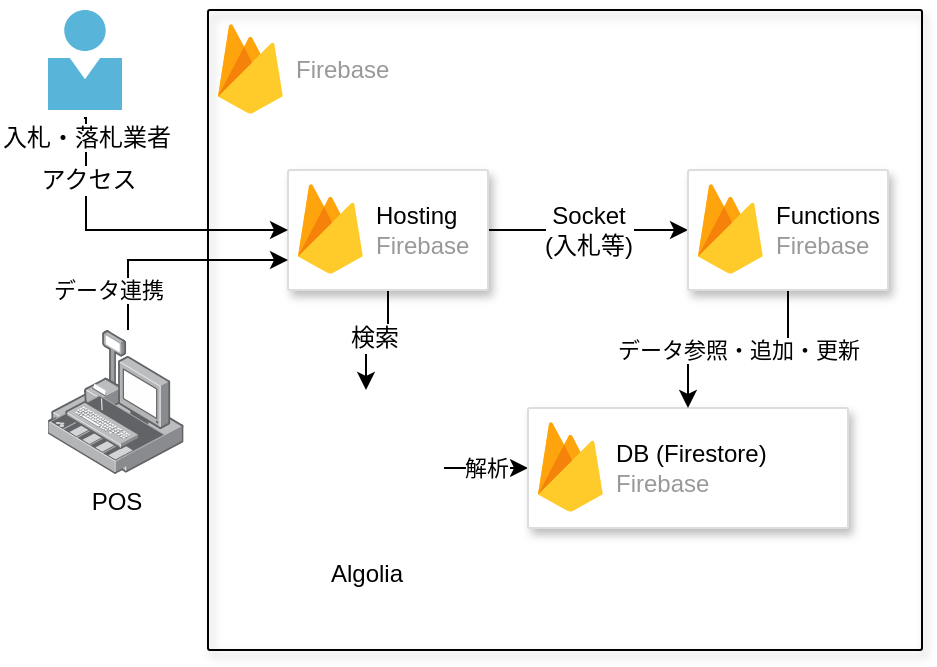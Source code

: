 <mxfile version="11.0.8" type="github"><diagram id="rBuDUaG9lVaY-u5IBaDv" name="Page-1"><mxGraphModel dx="946" dy="641" grid="1" gridSize="10" guides="1" tooltips="1" connect="1" arrows="1" fold="1" page="1" pageScale="1" pageWidth="1169" pageHeight="826" math="0" shadow="0"><root><mxCell id="0"/><mxCell id="1" parent="0"/><mxCell id="3nc2xicWRwnyqjzi7Lqt-6" value="" style="strokeColor=#000000;fillColor=none;shadow=1;strokeWidth=1;rounded=1;absoluteArcSize=1;arcSize=2;" vertex="1" parent="1"><mxGeometry x="120" y="40" width="357" height="320" as="geometry"/></mxCell><mxCell id="3nc2xicWRwnyqjzi7Lqt-7" value="Firebase" style="dashed=0;connectable=0;html=1;fillColor=#5184F3;strokeColor=none;shape=mxgraph.gcp2.firebase;part=1;labelPosition=right;verticalLabelPosition=middle;align=left;verticalAlign=middle;spacingLeft=5;fontColor=#999999;fontSize=12;" vertex="1" parent="3nc2xicWRwnyqjzi7Lqt-6"><mxGeometry width="32.4" height="45" relative="1" as="geometry"><mxPoint x="5" y="7" as="offset"/></mxGeometry></mxCell><mxCell id="3nc2xicWRwnyqjzi7Lqt-20" style="edgeStyle=orthogonalEdgeStyle;rounded=0;orthogonalLoop=1;jettySize=auto;html=1;" edge="1" parent="3nc2xicWRwnyqjzi7Lqt-6" source="3nc2xicWRwnyqjzi7Lqt-8" target="3nc2xicWRwnyqjzi7Lqt-3"><mxGeometry relative="1" as="geometry"/></mxCell><mxCell id="3nc2xicWRwnyqjzi7Lqt-21" value="検索" style="text;html=1;resizable=0;points=[];align=center;verticalAlign=middle;labelBackgroundColor=#ffffff;" vertex="1" connectable="0" parent="3nc2xicWRwnyqjzi7Lqt-20"><mxGeometry x="0.049" y="-1" relative="1" as="geometry"><mxPoint as="offset"/></mxGeometry></mxCell><mxCell id="3nc2xicWRwnyqjzi7Lqt-23" style="edgeStyle=orthogonalEdgeStyle;rounded=0;orthogonalLoop=1;jettySize=auto;html=1;entryX=0;entryY=0.5;entryDx=0;entryDy=0;" edge="1" parent="3nc2xicWRwnyqjzi7Lqt-6" source="3nc2xicWRwnyqjzi7Lqt-8" target="3nc2xicWRwnyqjzi7Lqt-18"><mxGeometry relative="1" as="geometry"/></mxCell><mxCell id="3nc2xicWRwnyqjzi7Lqt-24" value="Socket&lt;br&gt;(入札等)" style="text;html=1;resizable=0;points=[];align=center;verticalAlign=middle;labelBackgroundColor=#ffffff;" vertex="1" connectable="0" parent="3nc2xicWRwnyqjzi7Lqt-23"><mxGeometry x="-0.2" y="2" relative="1" as="geometry"><mxPoint x="10" y="2" as="offset"/></mxGeometry></mxCell><mxCell id="3nc2xicWRwnyqjzi7Lqt-8" value="" style="strokeColor=#dddddd;fillColor=#ffffff;shadow=1;strokeWidth=1;rounded=1;absoluteArcSize=1;arcSize=2;" vertex="1" parent="3nc2xicWRwnyqjzi7Lqt-6"><mxGeometry x="40" y="80" width="100" height="60" as="geometry"/></mxCell><mxCell id="3nc2xicWRwnyqjzi7Lqt-9" value="&lt;font color=&quot;#000000&quot;&gt;&lt;span&gt;Hosting&lt;br&gt;&lt;/span&gt;&lt;/font&gt;Firebase" style="dashed=0;connectable=0;html=1;fillColor=#5184F3;strokeColor=none;shape=mxgraph.gcp2.firebase;part=1;labelPosition=right;verticalLabelPosition=middle;align=left;verticalAlign=middle;spacingLeft=5;fontColor=#999999;fontSize=12;" vertex="1" parent="3nc2xicWRwnyqjzi7Lqt-8"><mxGeometry width="32.4" height="45" relative="1" as="geometry"><mxPoint x="5" y="7" as="offset"/></mxGeometry></mxCell><mxCell id="3nc2xicWRwnyqjzi7Lqt-22" value="解析" style="edgeStyle=orthogonalEdgeStyle;rounded=0;orthogonalLoop=1;jettySize=auto;html=1;entryX=0;entryY=0.5;entryDx=0;entryDy=0;" edge="1" parent="3nc2xicWRwnyqjzi7Lqt-6" source="3nc2xicWRwnyqjzi7Lqt-3" target="3nc2xicWRwnyqjzi7Lqt-1"><mxGeometry relative="1" as="geometry"/></mxCell><mxCell id="3nc2xicWRwnyqjzi7Lqt-3" value="Algolia" style="shape=image;html=1;verticalAlign=top;verticalLabelPosition=bottom;labelBackgroundColor=#ffffff;imageAspect=0;aspect=fixed;image=https://cdn4.iconfinder.com/data/icons/logos-and-brands/512/12_Algolia_logo_logos-128.png" vertex="1" parent="3nc2xicWRwnyqjzi7Lqt-6"><mxGeometry x="40" y="190" width="78" height="78" as="geometry"/></mxCell><mxCell id="3nc2xicWRwnyqjzi7Lqt-1" value="" style="strokeColor=#dddddd;fillColor=#ffffff;shadow=1;strokeWidth=1;rounded=1;absoluteArcSize=1;arcSize=2;" vertex="1" parent="3nc2xicWRwnyqjzi7Lqt-6"><mxGeometry x="160" y="199" width="160" height="60" as="geometry"/></mxCell><mxCell id="3nc2xicWRwnyqjzi7Lqt-2" value="&lt;font color=&quot;#000000&quot;&gt;DB (Firestore)&lt;/font&gt;&lt;br&gt;Firebase" style="dashed=0;connectable=0;html=1;fillColor=#5184F3;strokeColor=none;shape=mxgraph.gcp2.firebase;part=1;labelPosition=right;verticalLabelPosition=middle;align=left;verticalAlign=middle;spacingLeft=5;fontColor=#999999;fontSize=12;" vertex="1" parent="3nc2xicWRwnyqjzi7Lqt-1"><mxGeometry width="32.4" height="45" relative="1" as="geometry"><mxPoint x="5" y="7" as="offset"/></mxGeometry></mxCell><mxCell id="3nc2xicWRwnyqjzi7Lqt-25" value="データ参照・追加・更新" style="edgeStyle=orthogonalEdgeStyle;rounded=0;orthogonalLoop=1;jettySize=auto;html=1;" edge="1" parent="3nc2xicWRwnyqjzi7Lqt-6" source="3nc2xicWRwnyqjzi7Lqt-18" target="3nc2xicWRwnyqjzi7Lqt-1"><mxGeometry relative="1" as="geometry"/></mxCell><mxCell id="3nc2xicWRwnyqjzi7Lqt-18" value="" style="strokeColor=#dddddd;fillColor=#ffffff;shadow=1;strokeWidth=1;rounded=1;absoluteArcSize=1;arcSize=2;" vertex="1" parent="3nc2xicWRwnyqjzi7Lqt-6"><mxGeometry x="240" y="80" width="100" height="60" as="geometry"/></mxCell><mxCell id="3nc2xicWRwnyqjzi7Lqt-19" value="&lt;font color=&quot;#000000&quot;&gt;Functions&lt;/font&gt;&lt;br&gt;Firebase" style="dashed=0;connectable=0;html=1;fillColor=#5184F3;strokeColor=none;shape=mxgraph.gcp2.firebase;part=1;labelPosition=right;verticalLabelPosition=middle;align=left;verticalAlign=middle;spacingLeft=5;fontColor=#999999;fontSize=12;" vertex="1" parent="3nc2xicWRwnyqjzi7Lqt-18"><mxGeometry width="32.4" height="45" relative="1" as="geometry"><mxPoint x="5" y="7" as="offset"/></mxGeometry></mxCell><mxCell id="3nc2xicWRwnyqjzi7Lqt-10" style="edgeStyle=orthogonalEdgeStyle;rounded=0;orthogonalLoop=1;jettySize=auto;html=1;entryX=0;entryY=0.5;entryDx=0;entryDy=0;exitX=0.486;exitY=1.04;exitDx=0;exitDy=0;exitPerimeter=0;" edge="1" parent="1" source="3nc2xicWRwnyqjzi7Lqt-4"><mxGeometry relative="1" as="geometry"><Array as="points"><mxPoint x="59" y="92"/><mxPoint x="59" y="174"/><mxPoint x="160" y="174"/></Array></mxGeometry></mxCell><mxCell id="3nc2xicWRwnyqjzi7Lqt-11" value="アクセス" style="text;html=1;resizable=0;points=[];align=center;verticalAlign=middle;labelBackgroundColor=#ffffff;" vertex="1" connectable="0" parent="3nc2xicWRwnyqjzi7Lqt-10"><mxGeometry x="-0.123" y="-1" relative="1" as="geometry"><mxPoint as="offset"/></mxGeometry></mxCell><mxCell id="3nc2xicWRwnyqjzi7Lqt-12" style="edgeStyle=orthogonalEdgeStyle;rounded=0;orthogonalLoop=1;jettySize=auto;html=1;entryX=0;entryY=0.5;entryDx=0;entryDy=0;exitX=0.486;exitY=1.08;exitDx=0;exitDy=0;exitPerimeter=0;" edge="1" parent="1" source="3nc2xicWRwnyqjzi7Lqt-4" target="3nc2xicWRwnyqjzi7Lqt-8"><mxGeometry relative="1" as="geometry"><Array as="points"><mxPoint x="59" y="94"/><mxPoint x="59" y="150"/></Array></mxGeometry></mxCell><mxCell id="3nc2xicWRwnyqjzi7Lqt-13" value="アクセス" style="text;html=1;resizable=0;points=[];align=center;verticalAlign=middle;labelBackgroundColor=#ffffff;" vertex="1" connectable="0" parent="3nc2xicWRwnyqjzi7Lqt-12"><mxGeometry x="-0.595" y="1" relative="1" as="geometry"><mxPoint as="offset"/></mxGeometry></mxCell><mxCell id="3nc2xicWRwnyqjzi7Lqt-4" value="入札・落札業者" style="aspect=fixed;html=1;perimeter=none;align=center;shadow=0;dashed=0;image;fontSize=12;image=img/lib/mscae/Person.svg;" vertex="1" parent="1"><mxGeometry x="40" y="40" width="37" height="50" as="geometry"/></mxCell><mxCell id="3nc2xicWRwnyqjzi7Lqt-27" value="データ連携" style="edgeStyle=orthogonalEdgeStyle;rounded=0;orthogonalLoop=1;jettySize=auto;html=1;entryX=0;entryY=0.75;entryDx=0;entryDy=0;" edge="1" parent="1" source="3nc2xicWRwnyqjzi7Lqt-26" target="3nc2xicWRwnyqjzi7Lqt-8"><mxGeometry x="-0.652" y="10" relative="1" as="geometry"><Array as="points"><mxPoint x="80" y="165"/></Array><mxPoint as="offset"/></mxGeometry></mxCell><mxCell id="3nc2xicWRwnyqjzi7Lqt-26" value="POS" style="points=[];aspect=fixed;html=1;align=center;shadow=0;dashed=0;image;image=img/lib/allied_telesis/security/POS.svg;strokeColor=#000000;fillColor=none;" vertex="1" parent="1"><mxGeometry x="40" y="200" width="67.8" height="72" as="geometry"/></mxCell></root></mxGraphModel></diagram></mxfile>